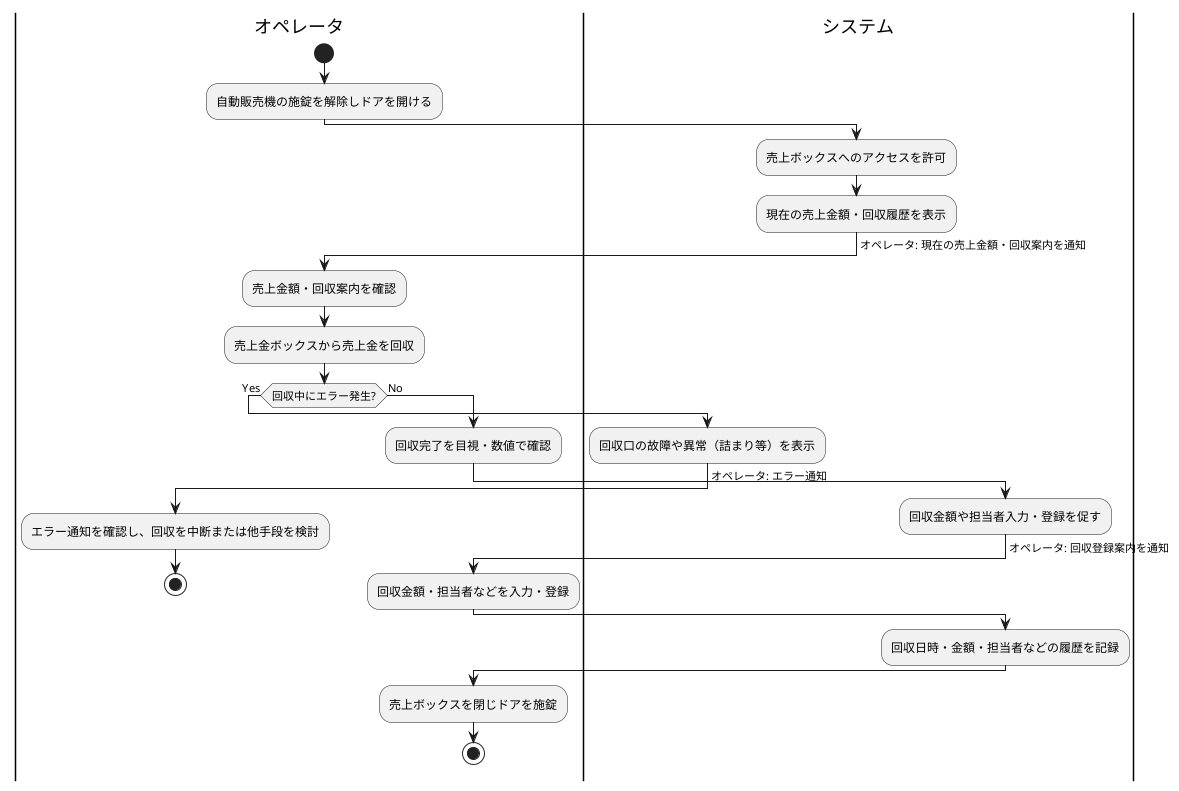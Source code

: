 @startuml
|オペレータ|
  start
  :自動販売機の施錠を解除しドアを開ける;

|システム|
  :売上ボックスへのアクセスを許可;
  :現在の売上金額・回収履歴を表示;
  ->オペレータ: 現在の売上金額・回収案内を通知;

|オペレータ|
  :売上金額・回収案内を確認;
  :売上金ボックスから売上金を回収;

  if (回収中にエラー発生?) then (Yes)
    |システム|
      :回収口の故障や異常（詰まり等）を表示;
      ->オペレータ: エラー通知;
    |オペレータ|
      :エラー通知を確認し、回収を中断または他手段を検討;
      stop
  else (No)
    :回収完了を目視・数値で確認;
    |システム|
      :回収金額や担当者入力・登録を促す;
      ->オペレータ: 回収登録案内を通知;
    |オペレータ|
      :回収金額・担当者などを入力・登録;
    |システム|
      :回収日時・金額・担当者などの履歴を記録;
    |オペレータ|
      :売上ボックスを閉じドアを施錠;

      stop
  endif
@enduml